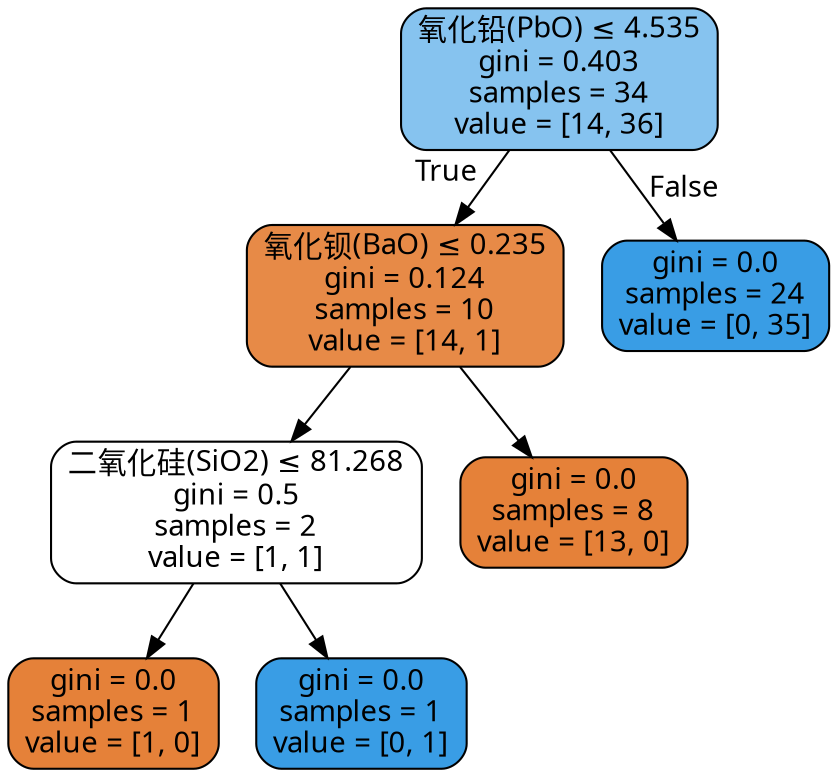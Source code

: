 digraph Tree {
node [shape=box, style="filled, rounded", color="black", fontname="DengXian"] ;
edge [fontname="DengXian"] ;
0 [label=<氧化铅(PbO) &le; 4.535<br/>gini = 0.403<br/>samples = 34<br/>value = [14, 36]>, fillcolor="#86c3ef"] ;
1 [label=<氧化钡(BaO) &le; 0.235<br/>gini = 0.124<br/>samples = 10<br/>value = [14, 1]>, fillcolor="#e78a47"] ;
0 -> 1 [labeldistance=2.5, labelangle=45, headlabel="True"] ;
2 [label=<二氧化硅(SiO2) &le; 81.268<br/>gini = 0.5<br/>samples = 2<br/>value = [1, 1]>, fillcolor="#ffffff"] ;
1 -> 2 ;
3 [label=<gini = 0.0<br/>samples = 1<br/>value = [1, 0]>, fillcolor="#e58139"] ;
2 -> 3 ;
4 [label=<gini = 0.0<br/>samples = 1<br/>value = [0, 1]>, fillcolor="#399de5"] ;
2 -> 4 ;
5 [label=<gini = 0.0<br/>samples = 8<br/>value = [13, 0]>, fillcolor="#e58139"] ;
1 -> 5 ;
6 [label=<gini = 0.0<br/>samples = 24<br/>value = [0, 35]>, fillcolor="#399de5"] ;
0 -> 6 [labeldistance=2.5, labelangle=-45, headlabel="False"] ;
}